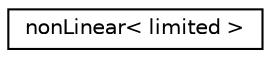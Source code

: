 digraph "Graphical Class Hierarchy"
{
 // LATEX_PDF_SIZE
  edge [fontname="Helvetica",fontsize="10",labelfontname="Helvetica",labelfontsize="10"];
  node [fontname="Helvetica",fontsize="10",shape=record];
  rankdir="LR";
  Node0 [label="nonLinear\< limited \>",height=0.2,width=0.4,color="black", fillcolor="white", style="filled",URL="$classpFlow_1_1cfModels_1_1nonLinear.html",tooltip=" "];
}
